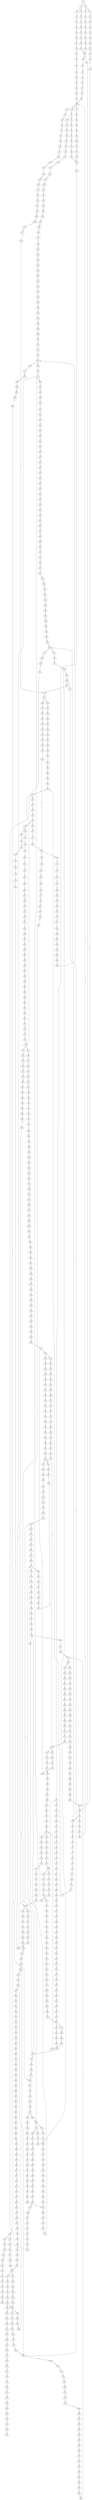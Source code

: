strict digraph  {
	S0 -> S1 [ label = T ];
	S0 -> S2 [ label = C ];
	S1 -> S3 [ label = T ];
	S1 -> S4 [ label = C ];
	S2 -> S5 [ label = G ];
	S2 -> S6 [ label = C ];
	S3 -> S7 [ label = C ];
	S4 -> S8 [ label = C ];
	S5 -> S9 [ label = C ];
	S6 -> S10 [ label = C ];
	S7 -> S11 [ label = G ];
	S8 -> S12 [ label = G ];
	S9 -> S13 [ label = G ];
	S10 -> S14 [ label = G ];
	S11 -> S15 [ label = T ];
	S12 -> S16 [ label = C ];
	S13 -> S17 [ label = C ];
	S14 -> S18 [ label = T ];
	S15 -> S19 [ label = A ];
	S16 -> S20 [ label = A ];
	S17 -> S21 [ label = A ];
	S18 -> S22 [ label = A ];
	S19 -> S23 [ label = C ];
	S20 -> S24 [ label = C ];
	S21 -> S25 [ label = C ];
	S22 -> S26 [ label = C ];
	S23 -> S27 [ label = T ];
	S24 -> S28 [ label = G ];
	S25 -> S29 [ label = G ];
	S26 -> S30 [ label = G ];
	S27 -> S31 [ label = T ];
	S28 -> S32 [ label = T ];
	S29 -> S33 [ label = T ];
	S30 -> S34 [ label = T ];
	S31 -> S35 [ label = C ];
	S32 -> S36 [ label = C ];
	S33 -> S36 [ label = C ];
	S34 -> S37 [ label = C ];
	S35 -> S38 [ label = A ];
	S36 -> S39 [ label = G ];
	S36 -> S40 [ label = C ];
	S37 -> S41 [ label = C ];
	S38 -> S42 [ label = A ];
	S39 -> S43 [ label = A ];
	S40 -> S44 [ label = A ];
	S41 -> S45 [ label = A ];
	S42 -> S46 [ label = G ];
	S43 -> S47 [ label = G ];
	S44 -> S48 [ label = G ];
	S45 -> S48 [ label = G ];
	S46 -> S49 [ label = C ];
	S47 -> S50 [ label = C ];
	S48 -> S51 [ label = C ];
	S49 -> S52 [ label = G ];
	S50 -> S53 [ label = G ];
	S51 -> S54 [ label = T ];
	S51 -> S55 [ label = G ];
	S52 -> S56 [ label = A ];
	S53 -> S57 [ label = A ];
	S54 -> S58 [ label = T ];
	S55 -> S59 [ label = A ];
	S56 -> S60 [ label = G ];
	S57 -> S61 [ label = G ];
	S58 -> S62 [ label = C ];
	S59 -> S63 [ label = G ];
	S60 -> S64 [ label = T ];
	S61 -> S65 [ label = T ];
	S62 -> S66 [ label = A ];
	S63 -> S67 [ label = T ];
	S64 -> S68 [ label = C ];
	S65 -> S68 [ label = C ];
	S66 -> S69 [ label = C ];
	S67 -> S68 [ label = C ];
	S68 -> S70 [ label = C ];
	S68 -> S71 [ label = G ];
	S68 -> S72 [ label = T ];
	S69 -> S73 [ label = G ];
	S70 -> S74 [ label = C ];
	S71 -> S75 [ label = A ];
	S72 -> S76 [ label = C ];
	S73 -> S77 [ label = C ];
	S74 -> S78 [ label = T ];
	S74 -> S79 [ label = G ];
	S75 -> S80 [ label = A ];
	S76 -> S81 [ label = G ];
	S77 -> S82 [ label = C ];
	S78 -> S83 [ label = C ];
	S79 -> S84 [ label = C ];
	S80 -> S85 [ label = C ];
	S81 -> S86 [ label = T ];
	S82 -> S87 [ label = C ];
	S83 -> S88 [ label = C ];
	S84 -> S89 [ label = C ];
	S85 -> S90 [ label = C ];
	S86 -> S91 [ label = C ];
	S87 -> S92 [ label = T ];
	S88 -> S93 [ label = G ];
	S89 -> S94 [ label = T ];
	S90 -> S95 [ label = T ];
	S91 -> S96 [ label = T ];
	S92 -> S97 [ label = T ];
	S93 -> S98 [ label = G ];
	S94 -> S99 [ label = G ];
	S95 -> S100 [ label = G ];
	S96 -> S101 [ label = G ];
	S97 -> S102 [ label = C ];
	S98 -> S103 [ label = T ];
	S99 -> S104 [ label = T ];
	S100 -> S105 [ label = T ];
	S101 -> S106 [ label = T ];
	S102 -> S107 [ label = A ];
	S103 -> S108 [ label = C ];
	S104 -> S109 [ label = C ];
	S105 -> S110 [ label = C ];
	S106 -> S111 [ label = T ];
	S107 -> S112 [ label = T ];
	S108 -> S113 [ label = T ];
	S109 -> S114 [ label = G ];
	S110 -> S115 [ label = G ];
	S111 -> S116 [ label = C ];
	S112 -> S117 [ label = C ];
	S113 -> S118 [ label = G ];
	S114 -> S119 [ label = C ];
	S115 -> S119 [ label = C ];
	S116 -> S120 [ label = C ];
	S117 -> S121 [ label = C ];
	S118 -> S122 [ label = G ];
	S119 -> S123 [ label = G ];
	S120 -> S124 [ label = G ];
	S121 -> S125 [ label = A ];
	S122 -> S126 [ label = A ];
	S123 -> S127 [ label = C ];
	S124 -> S128 [ label = T ];
	S125 -> S129 [ label = G ];
	S126 -> S130 [ label = G ];
	S127 -> S131 [ label = G ];
	S127 -> S132 [ label = A ];
	S128 -> S133 [ label = G ];
	S129 -> S134 [ label = A ];
	S130 -> S135 [ label = G ];
	S131 -> S136 [ label = A ];
	S132 -> S137 [ label = G ];
	S132 -> S138 [ label = A ];
	S133 -> S139 [ label = G ];
	S134 -> S140 [ label = A ];
	S135 -> S141 [ label = G ];
	S136 -> S142 [ label = G ];
	S137 -> S143 [ label = C ];
	S138 -> S144 [ label = C ];
	S139 -> S145 [ label = C ];
	S140 -> S146 [ label = C ];
	S141 -> S147 [ label = T ];
	S142 -> S148 [ label = C ];
	S143 -> S149 [ label = C ];
	S144 -> S150 [ label = C ];
	S145 -> S151 [ label = C ];
	S146 -> S152 [ label = C ];
	S147 -> S153 [ label = G ];
	S148 -> S154 [ label = A ];
	S149 -> S155 [ label = G ];
	S150 -> S156 [ label = C ];
	S151 -> S157 [ label = C ];
	S152 -> S158 [ label = A ];
	S152 -> S159 [ label = G ];
	S153 -> S160 [ label = T ];
	S154 -> S161 [ label = G ];
	S155 -> S162 [ label = G ];
	S156 -> S163 [ label = G ];
	S157 -> S164 [ label = G ];
	S158 -> S165 [ label = G ];
	S158 -> S166 [ label = C ];
	S159 -> S167 [ label = G ];
	S160 -> S168 [ label = T ];
	S161 -> S169 [ label = T ];
	S162 -> S170 [ label = T ];
	S163 -> S171 [ label = T ];
	S164 -> S172 [ label = T ];
	S165 -> S173 [ label = A ];
	S166 -> S174 [ label = C ];
	S167 -> S175 [ label = A ];
	S168 -> S176 [ label = C ];
	S169 -> S177 [ label = G ];
	S170 -> S178 [ label = G ];
	S171 -> S179 [ label = A ];
	S172 -> S180 [ label = C ];
	S173 -> S181 [ label = C ];
	S174 -> S182 [ label = A ];
	S175 -> S183 [ label = C ];
	S176 -> S184 [ label = C ];
	S177 -> S185 [ label = C ];
	S178 -> S186 [ label = A ];
	S178 -> S187 [ label = G ];
	S179 -> S188 [ label = C ];
	S180 -> S189 [ label = C ];
	S181 -> S190 [ label = T ];
	S182 -> S191 [ label = C ];
	S183 -> S192 [ label = G ];
	S184 -> S193 [ label = A ];
	S185 -> S194 [ label = A ];
	S186 -> S195 [ label = C ];
	S187 -> S196 [ label = T ];
	S187 -> S197 [ label = A ];
	S188 -> S198 [ label = A ];
	S189 -> S199 [ label = A ];
	S190 -> S200 [ label = C ];
	S191 -> S201 [ label = C ];
	S192 -> S202 [ label = C ];
	S192 -> S203 [ label = T ];
	S193 -> S204 [ label = G ];
	S194 -> S205 [ label = A ];
	S195 -> S206 [ label = G ];
	S196 -> S207 [ label = G ];
	S196 -> S208 [ label = T ];
	S197 -> S209 [ label = A ];
	S198 -> S210 [ label = G ];
	S199 -> S211 [ label = G ];
	S200 -> S212 [ label = C ];
	S201 -> S213 [ label = C ];
	S202 -> S214 [ label = C ];
	S203 -> S215 [ label = C ];
	S204 -> S216 [ label = C ];
	S205 -> S217 [ label = C ];
	S206 -> S218 [ label = T ];
	S207 -> S219 [ label = G ];
	S208 -> S220 [ label = A ];
	S209 -> S221 [ label = G ];
	S210 -> S222 [ label = C ];
	S211 -> S223 [ label = T ];
	S212 -> S224 [ label = C ];
	S213 -> S225 [ label = C ];
	S214 -> S226 [ label = C ];
	S215 -> S227 [ label = G ];
	S216 -> S228 [ label = A ];
	S217 -> S229 [ label = A ];
	S218 -> S230 [ label = G ];
	S219 -> S231 [ label = A ];
	S220 -> S232 [ label = G ];
	S221 -> S233 [ label = A ];
	S222 -> S234 [ label = A ];
	S223 -> S235 [ label = A ];
	S224 -> S236 [ label = A ];
	S225 -> S237 [ label = T ];
	S226 -> S238 [ label = A ];
	S227 -> S239 [ label = T ];
	S228 -> S240 [ label = G ];
	S229 -> S241 [ label = G ];
	S230 -> S242 [ label = G ];
	S231 -> S243 [ label = A ];
	S232 -> S244 [ label = A ];
	S233 -> S245 [ label = A ];
	S234 -> S246 [ label = G ];
	S235 -> S247 [ label = G ];
	S236 -> S248 [ label = T ];
	S237 -> S249 [ label = T ];
	S238 -> S250 [ label = T ];
	S239 -> S251 [ label = G ];
	S240 -> S252 [ label = A ];
	S241 -> S253 [ label = C ];
	S242 -> S254 [ label = G ];
	S243 -> S255 [ label = C ];
	S244 -> S256 [ label = A ];
	S245 -> S257 [ label = C ];
	S246 -> S258 [ label = G ];
	S247 -> S259 [ label = G ];
	S247 -> S260 [ label = C ];
	S248 -> S261 [ label = C ];
	S249 -> S262 [ label = C ];
	S250 -> S263 [ label = C ];
	S251 -> S264 [ label = A ];
	S252 -> S265 [ label = T ];
	S253 -> S266 [ label = T ];
	S254 -> S267 [ label = T ];
	S255 -> S268 [ label = C ];
	S256 -> S269 [ label = G ];
	S257 -> S270 [ label = G ];
	S258 -> S271 [ label = T ];
	S259 -> S272 [ label = G ];
	S260 -> S273 [ label = T ];
	S261 -> S274 [ label = T ];
	S262 -> S275 [ label = C ];
	S262 -> S276 [ label = G ];
	S263 -> S277 [ label = G ];
	S264 -> S278 [ label = C ];
	S265 -> S279 [ label = A ];
	S266 -> S280 [ label = A ];
	S267 -> S281 [ label = A ];
	S268 -> S282 [ label = T ];
	S269 -> S283 [ label = G ];
	S270 -> S284 [ label = G ];
	S271 -> S285 [ label = G ];
	S272 -> S286 [ label = T ];
	S273 -> S287 [ label = C ];
	S274 -> S288 [ label = G ];
	S275 -> S289 [ label = T ];
	S276 -> S290 [ label = A ];
	S277 -> S291 [ label = T ];
	S278 -> S292 [ label = C ];
	S279 -> S293 [ label = A ];
	S280 -> S294 [ label = C ];
	S281 -> S295 [ label = C ];
	S282 -> S296 [ label = C ];
	S283 -> S297 [ label = G ];
	S284 -> S298 [ label = C ];
	S285 -> S299 [ label = C ];
	S286 -> S300 [ label = C ];
	S287 -> S301 [ label = C ];
	S288 -> S302 [ label = C ];
	S289 -> S303 [ label = G ];
	S290 -> S304 [ label = T ];
	S291 -> S305 [ label = C ];
	S292 -> S306 [ label = G ];
	S293 -> S307 [ label = A ];
	S294 -> S308 [ label = G ];
	S295 -> S309 [ label = T ];
	S296 -> S310 [ label = G ];
	S297 -> S311 [ label = G ];
	S298 -> S312 [ label = A ];
	S299 -> S313 [ label = A ];
	S300 -> S314 [ label = A ];
	S301 -> S315 [ label = A ];
	S302 -> S316 [ label = C ];
	S303 -> S317 [ label = T ];
	S304 -> S318 [ label = C ];
	S305 -> S319 [ label = C ];
	S306 -> S320 [ label = G ];
	S307 -> S321 [ label = A ];
	S308 -> S322 [ label = A ];
	S309 -> S323 [ label = A ];
	S310 -> S324 [ label = G ];
	S311 -> S325 [ label = T ];
	S311 -> S326 [ label = G ];
	S312 -> S327 [ label = C ];
	S313 -> S328 [ label = C ];
	S314 -> S329 [ label = C ];
	S315 -> S330 [ label = C ];
	S316 -> S331 [ label = A ];
	S317 -> S332 [ label = C ];
	S318 -> S333 [ label = G ];
	S319 -> S334 [ label = T ];
	S320 -> S335 [ label = T ];
	S321 -> S336 [ label = A ];
	S322 -> S337 [ label = G ];
	S323 -> S338 [ label = T ];
	S324 -> S339 [ label = C ];
	S325 -> S340 [ label = C ];
	S326 -> S341 [ label = T ];
	S327 -> S342 [ label = C ];
	S327 -> S343 [ label = T ];
	S328 -> S344 [ label = G ];
	S329 -> S345 [ label = T ];
	S330 -> S346 [ label = C ];
	S331 -> S347 [ label = G ];
	S332 -> S348 [ label = C ];
	S333 -> S349 [ label = T ];
	S334 -> S350 [ label = C ];
	S335 -> S351 [ label = C ];
	S336 -> S352 [ label = C ];
	S337 -> S353 [ label = A ];
	S338 -> S354 [ label = T ];
	S339 -> S355 [ label = A ];
	S340 -> S356 [ label = T ];
	S341 -> S357 [ label = C ];
	S342 -> S358 [ label = G ];
	S343 -> S359 [ label = G ];
	S344 -> S360 [ label = C ];
	S345 -> S361 [ label = C ];
	S346 -> S362 [ label = G ];
	S347 -> S363 [ label = T ];
	S348 -> S364 [ label = T ];
	S349 -> S365 [ label = T ];
	S350 -> S366 [ label = T ];
	S351 -> S367 [ label = G ];
	S352 -> S368 [ label = T ];
	S353 -> S369 [ label = A ];
	S354 -> S370 [ label = G ];
	S355 -> S371 [ label = C ];
	S356 -> S372 [ label = C ];
	S357 -> S373 [ label = C ];
	S358 -> S374 [ label = A ];
	S358 -> S375 [ label = G ];
	S359 -> S376 [ label = G ];
	S360 -> S377 [ label = G ];
	S361 -> S378 [ label = G ];
	S362 -> S379 [ label = G ];
	S363 -> S380 [ label = C ];
	S364 -> S381 [ label = A ];
	S364 -> S382 [ label = T ];
	S365 -> S383 [ label = T ];
	S366 -> S384 [ label = T ];
	S366 -> S385 [ label = G ];
	S367 -> S386 [ label = C ];
	S368 -> S387 [ label = T ];
	S369 -> S388 [ label = C ];
	S370 -> S389 [ label = G ];
	S371 -> S390 [ label = G ];
	S371 -> S391 [ label = C ];
	S372 -> S392 [ label = T ];
	S373 -> S393 [ label = G ];
	S374 -> S394 [ label = G ];
	S374 -> S395 [ label = A ];
	S375 -> S396 [ label = G ];
	S376 -> S397 [ label = G ];
	S377 -> S398 [ label = G ];
	S378 -> S399 [ label = C ];
	S379 -> S400 [ label = A ];
	S380 -> S401 [ label = G ];
	S381 -> S402 [ label = C ];
	S382 -> S403 [ label = G ];
	S383 -> S404 [ label = G ];
	S384 -> S405 [ label = C ];
	S385 -> S406 [ label = T ];
	S386 -> S407 [ label = G ];
	S387 -> S408 [ label = T ];
	S388 -> S409 [ label = T ];
	S389 -> S410 [ label = A ];
	S390 -> S411 [ label = C ];
	S391 -> S358 [ label = G ];
	S392 -> S412 [ label = C ];
	S393 -> S413 [ label = C ];
	S393 -> S414 [ label = T ];
	S394 -> S415 [ label = T ];
	S395 -> S416 [ label = T ];
	S396 -> S417 [ label = A ];
	S397 -> S418 [ label = A ];
	S398 -> S419 [ label = T ];
	S399 -> S420 [ label = T ];
	S400 -> S421 [ label = C ];
	S401 -> S422 [ label = T ];
	S402 -> S423 [ label = T ];
	S403 -> S424 [ label = T ];
	S404 -> S425 [ label = T ];
	S405 -> S426 [ label = T ];
	S406 -> S427 [ label = C ];
	S407 -> S428 [ label = T ];
	S408 -> S429 [ label = G ];
	S409 -> S430 [ label = G ];
	S410 -> S431 [ label = A ];
	S411 -> S432 [ label = G ];
	S412 -> S433 [ label = G ];
	S413 -> S434 [ label = C ];
	S414 -> S435 [ label = C ];
	S415 -> S436 [ label = C ];
	S416 -> S437 [ label = G ];
	S417 -> S438 [ label = A ];
	S418 -> S439 [ label = A ];
	S419 -> S440 [ label = G ];
	S420 -> S441 [ label = T ];
	S421 -> S192 [ label = G ];
	S422 -> S442 [ label = A ];
	S423 -> S443 [ label = A ];
	S424 -> S444 [ label = A ];
	S425 -> S445 [ label = A ];
	S426 -> S446 [ label = C ];
	S427 -> S447 [ label = G ];
	S428 -> S448 [ label = A ];
	S429 -> S449 [ label = C ];
	S430 -> S450 [ label = G ];
	S431 -> S451 [ label = C ];
	S432 -> S452 [ label = C ];
	S433 -> S453 [ label = T ];
	S434 -> S454 [ label = G ];
	S435 -> S455 [ label = G ];
	S436 -> S456 [ label = C ];
	S437 -> S457 [ label = T ];
	S438 -> S458 [ label = T ];
	S439 -> S459 [ label = C ];
	S440 -> S460 [ label = C ];
	S441 -> S461 [ label = C ];
	S442 -> S462 [ label = A ];
	S443 -> S463 [ label = C ];
	S444 -> S464 [ label = G ];
	S445 -> S465 [ label = G ];
	S446 -> S466 [ label = G ];
	S447 -> S467 [ label = T ];
	S448 -> S468 [ label = G ];
	S449 -> S469 [ label = C ];
	S450 -> S470 [ label = C ];
	S451 -> S471 [ label = G ];
	S452 -> S472 [ label = G ];
	S453 -> S473 [ label = G ];
	S454 -> S474 [ label = G ];
	S455 -> S475 [ label = G ];
	S456 -> S476 [ label = A ];
	S457 -> S477 [ label = A ];
	S458 -> S478 [ label = T ];
	S459 -> S479 [ label = T ];
	S460 -> S480 [ label = C ];
	S461 -> S481 [ label = A ];
	S462 -> S482 [ label = G ];
	S463 -> S483 [ label = C ];
	S464 -> S484 [ label = G ];
	S465 -> S485 [ label = G ];
	S466 -> S486 [ label = G ];
	S467 -> S487 [ label = G ];
	S468 -> S488 [ label = C ];
	S469 -> S489 [ label = G ];
	S470 -> S490 [ label = G ];
	S471 -> S491 [ label = G ];
	S472 -> S492 [ label = C ];
	S472 -> S493 [ label = G ];
	S473 -> S494 [ label = G ];
	S474 -> S495 [ label = A ];
	S475 -> S496 [ label = A ];
	S476 -> S497 [ label = G ];
	S477 -> S498 [ label = G ];
	S478 -> S499 [ label = G ];
	S479 -> S500 [ label = G ];
	S480 -> S501 [ label = G ];
	S481 -> S502 [ label = T ];
	S482 -> S503 [ label = A ];
	S483 -> S504 [ label = A ];
	S484 -> S505 [ label = A ];
	S485 -> S505 [ label = A ];
	S486 -> S506 [ label = A ];
	S487 -> S507 [ label = G ];
	S488 -> S508 [ label = C ];
	S489 -> S509 [ label = T ];
	S490 -> S510 [ label = C ];
	S491 -> S511 [ label = T ];
	S492 -> S512 [ label = G ];
	S493 -> S513 [ label = C ];
	S494 -> S514 [ label = T ];
	S495 -> S515 [ label = A ];
	S496 -> S516 [ label = A ];
	S497 -> S517 [ label = T ];
	S497 -> S518 [ label = C ];
	S498 -> S519 [ label = T ];
	S499 -> S520 [ label = A ];
	S500 -> S521 [ label = G ];
	S501 -> S522 [ label = C ];
	S502 -> S523 [ label = C ];
	S503 -> S524 [ label = C ];
	S504 -> S525 [ label = G ];
	S505 -> S526 [ label = G ];
	S505 -> S527 [ label = A ];
	S506 -> S528 [ label = G ];
	S507 -> S529 [ label = T ];
	S508 -> S530 [ label = G ];
	S509 -> S531 [ label = A ];
	S510 -> S532 [ label = A ];
	S511 -> S533 [ label = A ];
	S512 -> S534 [ label = T ];
	S513 -> S535 [ label = T ];
	S514 -> S536 [ label = A ];
	S515 -> S537 [ label = C ];
	S516 -> S538 [ label = C ];
	S517 -> S235 [ label = A ];
	S518 -> S54 [ label = T ];
	S519 -> S539 [ label = T ];
	S520 -> S540 [ label = A ];
	S521 -> S541 [ label = A ];
	S522 -> S542 [ label = C ];
	S522 -> S543 [ label = A ];
	S523 -> S121 [ label = C ];
	S524 -> S544 [ label = G ];
	S525 -> S545 [ label = G ];
	S526 -> S546 [ label = A ];
	S527 -> S547 [ label = A ];
	S528 -> S548 [ label = A ];
	S529 -> S536 [ label = A ];
	S530 -> S549 [ label = G ];
	S530 -> S550 [ label = C ];
	S531 -> S551 [ label = G ];
	S532 -> S552 [ label = G ];
	S533 -> S553 [ label = C ];
	S534 -> S554 [ label = C ];
	S535 -> S555 [ label = G ];
	S536 -> S556 [ label = C ];
	S537 -> S557 [ label = T ];
	S538 -> S558 [ label = A ];
	S538 -> S559 [ label = T ];
	S539 -> S560 [ label = T ];
	S540 -> S561 [ label = C ];
	S541 -> S562 [ label = C ];
	S542 -> S563 [ label = G ];
	S543 -> S564 [ label = A ];
	S544 -> S565 [ label = G ];
	S545 -> S566 [ label = A ];
	S546 -> S567 [ label = G ];
	S547 -> S568 [ label = G ];
	S548 -> S569 [ label = G ];
	S549 -> S570 [ label = T ];
	S550 -> S571 [ label = T ];
	S551 -> S572 [ label = C ];
	S552 -> S573 [ label = C ];
	S553 -> S574 [ label = G ];
	S554 -> S575 [ label = G ];
	S555 -> S576 [ label = G ];
	S556 -> S577 [ label = C ];
	S557 -> S578 [ label = G ];
	S558 -> S579 [ label = G ];
	S559 -> S580 [ label = A ];
	S560 -> S581 [ label = C ];
	S561 -> S582 [ label = C ];
	S562 -> S583 [ label = C ];
	S563 -> S584 [ label = G ];
	S564 -> S585 [ label = C ];
	S565 -> S586 [ label = C ];
	S566 -> S587 [ label = G ];
	S567 -> S588 [ label = G ];
	S568 -> S589 [ label = G ];
	S569 -> S590 [ label = G ];
	S570 -> S178 [ label = G ];
	S571 -> S591 [ label = G ];
	S572 -> S592 [ label = C ];
	S573 -> S593 [ label = G ];
	S574 -> S594 [ label = A ];
	S575 -> S595 [ label = A ];
	S576 -> S596 [ label = A ];
	S577 -> S597 [ label = G ];
	S578 -> S598 [ label = C ];
	S579 -> S599 [ label = G ];
	S580 -> S600 [ label = C ];
	S581 -> S601 [ label = A ];
	S582 -> S602 [ label = C ];
	S583 -> S603 [ label = C ];
	S584 -> S604 [ label = T ];
	S585 -> S605 [ label = C ];
	S586 -> S606 [ label = T ];
	S587 -> S607 [ label = A ];
	S588 -> S608 [ label = T ];
	S589 -> S609 [ label = T ];
	S590 -> S608 [ label = T ];
	S591 -> S610 [ label = G ];
	S592 -> S530 [ label = G ];
	S593 -> S611 [ label = G ];
	S594 -> S612 [ label = A ];
	S595 -> S613 [ label = C ];
	S596 -> S614 [ label = A ];
	S597 -> S615 [ label = G ];
	S598 -> S616 [ label = A ];
	S599 -> S617 [ label = A ];
	S600 -> S618 [ label = A ];
	S601 -> S619 [ label = C ];
	S602 -> S620 [ label = G ];
	S603 -> S621 [ label = G ];
	S604 -> S622 [ label = G ];
	S605 -> S623 [ label = A ];
	S606 -> S624 [ label = C ];
	S607 -> S625 [ label = G ];
	S608 -> S626 [ label = C ];
	S609 -> S627 [ label = C ];
	S610 -> S628 [ label = A ];
	S611 -> S629 [ label = G ];
	S612 -> S630 [ label = G ];
	S613 -> S631 [ label = G ];
	S614 -> S632 [ label = T ];
	S615 -> S633 [ label = T ];
	S616 -> S634 [ label = A ];
	S617 -> S635 [ label = A ];
	S618 -> S636 [ label = A ];
	S619 -> S637 [ label = T ];
	S620 -> S638 [ label = T ];
	S621 -> S639 [ label = T ];
	S622 -> S187 [ label = G ];
	S623 -> S640 [ label = G ];
	S624 -> S641 [ label = T ];
	S625 -> S642 [ label = T ];
	S626 -> S643 [ label = C ];
	S627 -> S644 [ label = C ];
	S628 -> S645 [ label = A ];
	S629 -> S646 [ label = T ];
	S630 -> S647 [ label = A ];
	S631 -> S648 [ label = C ];
	S632 -> S649 [ label = G ];
	S633 -> S650 [ label = G ];
	S634 -> S651 [ label = C ];
	S635 -> S652 [ label = T ];
	S636 -> S653 [ label = C ];
	S637 -> S654 [ label = C ];
	S638 -> S655 [ label = C ];
	S639 -> S656 [ label = C ];
	S640 -> S657 [ label = A ];
	S640 -> S658 [ label = T ];
	S641 -> S659 [ label = C ];
	S642 -> S660 [ label = C ];
	S643 -> S661 [ label = C ];
	S644 -> S662 [ label = C ];
	S645 -> S663 [ label = G ];
	S646 -> S664 [ label = G ];
	S647 -> S665 [ label = A ];
	S648 -> S666 [ label = G ];
	S649 -> S667 [ label = G ];
	S650 -> S668 [ label = G ];
	S651 -> S669 [ label = C ];
	S652 -> S670 [ label = A ];
	S653 -> S671 [ label = G ];
	S654 -> S672 [ label = C ];
	S655 -> S673 [ label = T ];
	S656 -> S673 [ label = T ];
	S657 -> S674 [ label = A ];
	S658 -> S675 [ label = C ];
	S659 -> S676 [ label = G ];
	S660 -> S677 [ label = A ];
	S661 -> S678 [ label = A ];
	S661 -> S679 [ label = G ];
	S662 -> S679 [ label = G ];
	S663 -> S680 [ label = A ];
	S664 -> S681 [ label = C ];
	S665 -> S682 [ label = G ];
	S666 -> S683 [ label = C ];
	S667 -> S684 [ label = G ];
	S668 -> S196 [ label = T ];
	S669 -> S685 [ label = A ];
	S670 -> S686 [ label = G ];
	S671 -> S687 [ label = A ];
	S672 -> S688 [ label = T ];
	S673 -> S689 [ label = C ];
	S674 -> S690 [ label = C ];
	S675 -> S691 [ label = G ];
	S676 -> S692 [ label = A ];
	S677 -> S693 [ label = G ];
	S678 -> S694 [ label = G ];
	S679 -> S695 [ label = G ];
	S679 -> S696 [ label = A ];
	S680 -> S245 [ label = A ];
	S681 -> S697 [ label = C ];
	S682 -> S698 [ label = T ];
	S683 -> S699 [ label = C ];
	S684 -> S700 [ label = G ];
	S685 -> S640 [ label = G ];
	S686 -> S701 [ label = T ];
	S687 -> S702 [ label = A ];
	S688 -> S703 [ label = T ];
	S689 -> S704 [ label = G ];
	S690 -> S705 [ label = A ];
	S691 -> S706 [ label = C ];
	S692 -> S707 [ label = A ];
	S693 -> S708 [ label = G ];
	S694 -> S709 [ label = A ];
	S695 -> S710 [ label = A ];
	S696 -> S711 [ label = G ];
	S696 -> S712 [ label = A ];
	S697 -> S713 [ label = G ];
	S698 -> S714 [ label = G ];
	S699 -> S715 [ label = T ];
	S700 -> S716 [ label = T ];
	S701 -> S717 [ label = C ];
	S702 -> S718 [ label = A ];
	S703 -> S719 [ label = T ];
	S704 -> S720 [ label = G ];
	S705 -> S721 [ label = G ];
	S706 -> S722 [ label = G ];
	S707 -> S723 [ label = G ];
	S708 -> S724 [ label = A ];
	S709 -> S725 [ label = G ];
	S710 -> S726 [ label = G ];
	S711 -> S727 [ label = T ];
	S712 -> S728 [ label = G ];
	S713 -> S522 [ label = C ];
	S714 -> S729 [ label = T ];
	S715 -> S730 [ label = C ];
	S716 -> S731 [ label = C ];
	S717 -> S732 [ label = T ];
	S718 -> S733 [ label = A ];
	S719 -> S734 [ label = C ];
	S720 -> S735 [ label = C ];
	S721 -> S736 [ label = C ];
	S722 -> S737 [ label = C ];
	S723 -> S738 [ label = T ];
	S724 -> S739 [ label = C ];
	S725 -> S740 [ label = C ];
	S726 -> S741 [ label = G ];
	S727 -> S742 [ label = C ];
	S728 -> S743 [ label = T ];
	S729 -> S744 [ label = C ];
	S730 -> S745 [ label = G ];
	S731 -> S746 [ label = C ];
	S732 -> S747 [ label = C ];
	S733 -> S748 [ label = C ];
	S734 -> S749 [ label = A ];
	S735 -> S750 [ label = A ];
	S736 -> S751 [ label = C ];
	S737 -> S132 [ label = A ];
	S738 -> S752 [ label = C ];
	S739 -> S753 [ label = C ];
	S740 -> S754 [ label = C ];
	S741 -> S755 [ label = C ];
	S742 -> S456 [ label = C ];
	S743 -> S756 [ label = C ];
	S744 -> S757 [ label = C ];
	S745 -> S758 [ label = G ];
	S746 -> S393 [ label = G ];
	S747 -> S759 [ label = T ];
	S748 -> S760 [ label = A ];
	S749 -> S761 [ label = T ];
	S750 -> S371 [ label = C ];
	S751 -> S762 [ label = G ];
	S752 -> S763 [ label = G ];
	S753 -> S764 [ label = A ];
	S754 -> S765 [ label = A ];
	S755 -> S766 [ label = G ];
	S756 -> S763 [ label = G ];
	S757 -> S767 [ label = T ];
	S758 -> S768 [ label = G ];
	S759 -> S769 [ label = C ];
	S760 -> S770 [ label = G ];
	S761 -> S771 [ label = C ];
	S762 -> S772 [ label = T ];
	S763 -> S773 [ label = C ];
	S763 -> S774 [ label = A ];
	S764 -> S775 [ label = G ];
	S765 -> S776 [ label = C ];
	S766 -> S777 [ label = T ];
	S767 -> S778 [ label = G ];
	S768 -> S779 [ label = C ];
	S769 -> S780 [ label = T ];
	S770 -> S781 [ label = A ];
	S771 -> S782 [ label = C ];
	S772 -> S783 [ label = C ];
	S773 -> S784 [ label = G ];
	S774 -> S785 [ label = G ];
	S775 -> S786 [ label = T ];
	S776 -> S787 [ label = G ];
	S777 -> S788 [ label = G ];
	S778 -> S789 [ label = G ];
	S779 -> S790 [ label = T ];
	S780 -> S791 [ label = G ];
	S781 -> S792 [ label = A ];
	S782 -> S125 [ label = A ];
	S783 -> S793 [ label = C ];
	S784 -> S794 [ label = G ];
	S785 -> S795 [ label = G ];
	S786 -> S796 [ label = C ];
	S787 -> S797 [ label = G ];
	S788 -> S798 [ label = G ];
	S789 -> S799 [ label = C ];
	S790 -> S800 [ label = C ];
	S791 -> S801 [ label = A ];
	S792 -> S802 [ label = G ];
	S793 -> S803 [ label = T ];
	S794 -> S804 [ label = C ];
	S795 -> S805 [ label = T ];
	S796 -> S806 [ label = T ];
	S797 -> S807 [ label = T ];
	S798 -> S808 [ label = T ];
	S799 -> S809 [ label = C ];
	S800 -> S810 [ label = A ];
	S801 -> S811 [ label = G ];
	S802 -> S812 [ label = G ];
	S803 -> S813 [ label = C ];
	S804 -> S814 [ label = T ];
	S805 -> S815 [ label = A ];
	S806 -> S816 [ label = C ];
	S807 -> S817 [ label = T ];
	S808 -> S818 [ label = A ];
	S809 -> S819 [ label = T ];
	S810 -> S820 [ label = C ];
	S811 -> S821 [ label = T ];
	S812 -> S822 [ label = G ];
	S813 -> S366 [ label = T ];
	S814 -> S823 [ label = A ];
	S815 -> S824 [ label = T ];
	S816 -> S825 [ label = T ];
	S817 -> S826 [ label = A ];
	S818 -> S827 [ label = T ];
	S819 -> S828 [ label = G ];
	S820 -> S829 [ label = G ];
	S821 -> S830 [ label = A ];
	S822 -> S311 [ label = G ];
	S823 -> S831 [ label = T ];
	S824 -> S832 [ label = A ];
	S825 -> S833 [ label = G ];
	S826 -> S834 [ label = C ];
	S827 -> S835 [ label = G ];
	S828 -> S836 [ label = G ];
	S829 -> S837 [ label = T ];
	S831 -> S838 [ label = A ];
	S832 -> S839 [ label = A ];
	S833 -> S840 [ label = T ];
	S834 -> S841 [ label = T ];
	S835 -> S842 [ label = A ];
	S836 -> S843 [ label = G ];
	S837 -> S844 [ label = C ];
	S838 -> S845 [ label = G ];
	S839 -> S846 [ label = G ];
	S840 -> S847 [ label = A ];
	S841 -> S848 [ label = G ];
	S842 -> S849 [ label = G ];
	S843 -> S850 [ label = T ];
	S844 -> S851 [ label = C ];
	S845 -> S852 [ label = T ];
	S846 -> S853 [ label = T ];
	S848 -> S854 [ label = C ];
	S849 -> S855 [ label = C ];
	S850 -> S856 [ label = C ];
	S851 -> S44 [ label = A ];
	S852 -> S857 [ label = A ];
	S853 -> S858 [ label = C ];
	S854 -> S859 [ label = A ];
	S855 -> S860 [ label = G ];
	S856 -> S861 [ label = C ];
	S857 -> S862 [ label = G ];
	S858 -> S863 [ label = G ];
	S859 -> S864 [ label = G ];
	S860 -> S865 [ label = G ];
	S861 -> S866 [ label = C ];
	S862 -> S867 [ label = C ];
	S863 -> S868 [ label = T ];
	S864 -> S869 [ label = A ];
	S865 -> S870 [ label = T ];
	S866 -> S871 [ label = G ];
	S867 -> S872 [ label = C ];
	S868 -> S873 [ label = G ];
	S869 -> S874 [ label = C ];
	S870 -> S875 [ label = C ];
	S871 -> S696 [ label = A ];
	S872 -> S876 [ label = G ];
	S873 -> S877 [ label = G ];
	S874 -> S878 [ label = G ];
	S875 -> S879 [ label = G ];
	S876 -> S880 [ label = A ];
	S877 -> S529 [ label = T ];
	S878 -> S881 [ label = G ];
	S879 -> S882 [ label = C ];
	S880 -> S883 [ label = A ];
	S881 -> S884 [ label = A ];
	S882 -> S885 [ label = A ];
	S883 -> S886 [ label = A ];
	S884 -> S887 [ label = C ];
	S885 -> S888 [ label = C ];
	S886 -> S889 [ label = C ];
	S887 -> S890 [ label = A ];
	S888 -> S891 [ label = G ];
	S889 -> S892 [ label = C ];
	S890 -> S893 [ label = C ];
	S891 -> S894 [ label = C ];
	S892 -> S895 [ label = C ];
	S893 -> S896 [ label = A ];
	S894 -> S897 [ label = G ];
	S895 -> S898 [ label = C ];
	S896 -> S899 [ label = C ];
	S897 -> S452 [ label = C ];
	S898 -> S900 [ label = G ];
	S899 -> S901 [ label = C ];
	S900 -> S902 [ label = A ];
	S901 -> S903 [ label = T ];
	S902 -> S904 [ label = C ];
	S903 -> S905 [ label = C ];
	S904 -> S906 [ label = T ];
	S905 -> S907 [ label = T ];
	S906 -> S908 [ label = A ];
	S907 -> S909 [ label = A ];
	S908 -> S910 [ label = G ];
	S909 -> S911 [ label = G ];
	S910 -> S912 [ label = A ];
	S911 -> S913 [ label = A ];
	S912 -> S914 [ label = A ];
	S913 -> S915 [ label = A ];
	S914 -> S916 [ label = T ];
	S915 -> S917 [ label = C ];
	S916 -> S918 [ label = C ];
	S917 -> S919 [ label = G ];
	S918 -> S920 [ label = G ];
	S919 -> S921 [ label = A ];
	S920 -> S922 [ label = G ];
	S921 -> S923 [ label = G ];
	S922 -> S924 [ label = G ];
	S923 -> S925 [ label = G ];
	S924 -> S926 [ label = T ];
	S925 -> S927 [ label = T ];
	S926 -> S928 [ label = A ];
	S927 -> S929 [ label = G ];
	S928 -> S930 [ label = T ];
	S929 -> S931 [ label = T ];
	S930 -> S932 [ label = C ];
	S931 -> S933 [ label = C ];
	S932 -> S934 [ label = C ];
	S933 -> S935 [ label = C ];
	S934 -> S936 [ label = C ];
	S935 -> S937 [ label = C ];
	S936 -> S938 [ label = G ];
	S937 -> S939 [ label = T ];
	S938 -> S940 [ label = A ];
	S939 -> S941 [ label = G ];
	S940 -> S942 [ label = A ];
	S941 -> S943 [ label = T ];
	S942 -> S944 [ label = A ];
	S943 -> S945 [ label = C ];
	S944 -> S946 [ label = G ];
	S945 -> S947 [ label = C ];
	S946 -> S948 [ label = T ];
	S947 -> S364 [ label = T ];
	S948 -> S949 [ label = G ];
	S949 -> S950 [ label = T ];
	S950 -> S951 [ label = C ];
	S951 -> S952 [ label = G ];
	S952 -> S953 [ label = T ];
	S953 -> S954 [ label = C ];
	S954 -> S955 [ label = G ];
	S955 -> S956 [ label = G ];
	S956 -> S957 [ label = A ];
	S957 -> S516 [ label = A ];
}
